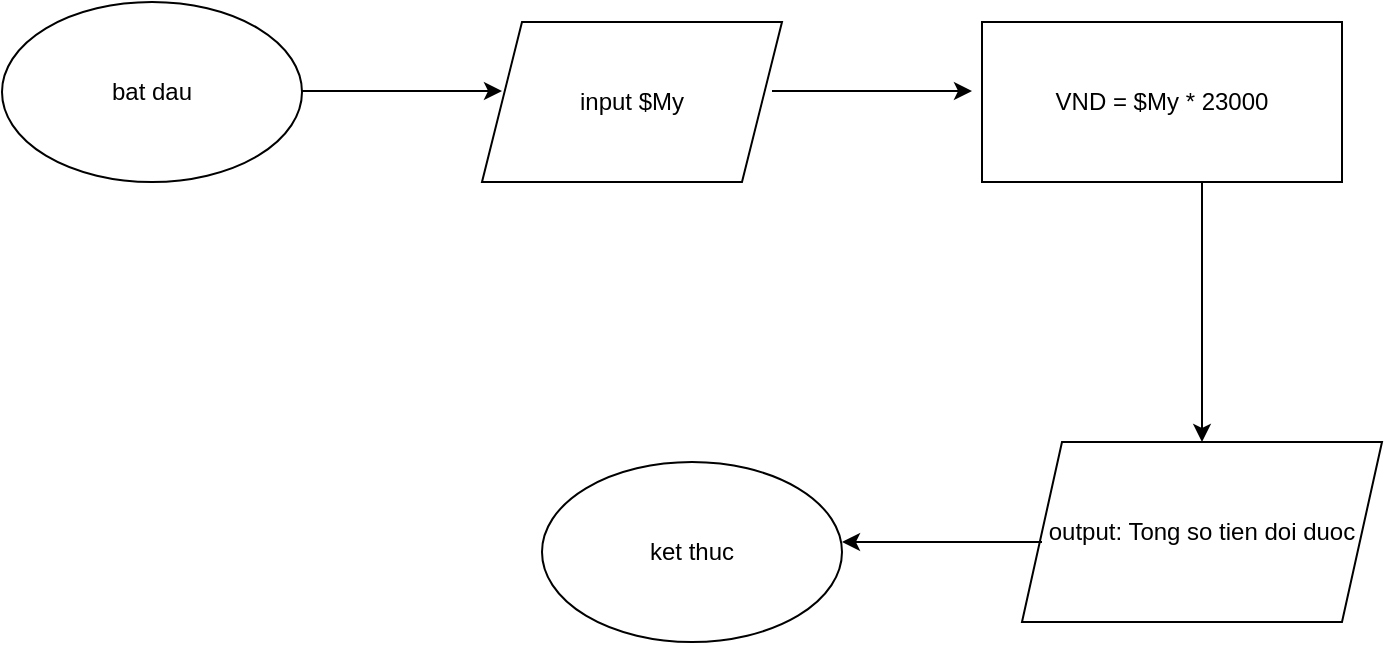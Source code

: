 <mxfile version="15.4.0" type="device"><diagram id="Bzy58sIZGixM9mJAtIOr" name="Page-1"><mxGraphModel dx="1024" dy="592" grid="1" gridSize="10" guides="1" tooltips="1" connect="1" arrows="1" fold="1" page="1" pageScale="1" pageWidth="850" pageHeight="1100" math="0" shadow="0"><root><mxCell id="0"/><mxCell id="1" parent="0"/><mxCell id="LAl9tU2xtQ7IsYcfAusc-1" value="bat dau&lt;br&gt;" style="ellipse;whiteSpace=wrap;html=1;" vertex="1" parent="1"><mxGeometry x="40" y="10" width="150" height="90" as="geometry"/></mxCell><mxCell id="LAl9tU2xtQ7IsYcfAusc-2" value="" style="endArrow=classic;html=1;rounded=0;edgeStyle=orthogonalEdgeStyle;" edge="1" parent="1"><mxGeometry width="50" height="50" relative="1" as="geometry"><mxPoint x="190" y="54.5" as="sourcePoint"/><mxPoint x="290" y="54.5" as="targetPoint"/></mxGeometry></mxCell><mxCell id="LAl9tU2xtQ7IsYcfAusc-3" value="input $My" style="shape=parallelogram;perimeter=parallelogramPerimeter;whiteSpace=wrap;html=1;fixedSize=1;" vertex="1" parent="1"><mxGeometry x="280" y="20" width="150" height="80" as="geometry"/></mxCell><mxCell id="LAl9tU2xtQ7IsYcfAusc-4" value="" style="endArrow=classic;html=1;rounded=0;edgeStyle=orthogonalEdgeStyle;" edge="1" parent="1"><mxGeometry width="50" height="50" relative="1" as="geometry"><mxPoint x="425" y="54.5" as="sourcePoint"/><mxPoint x="525" y="54.5" as="targetPoint"/><Array as="points"><mxPoint x="480" y="55"/><mxPoint x="480" y="55"/></Array></mxGeometry></mxCell><mxCell id="LAl9tU2xtQ7IsYcfAusc-5" value="VND = $My * 23000" style="rounded=0;whiteSpace=wrap;html=1;" vertex="1" parent="1"><mxGeometry x="530" y="20" width="180" height="80" as="geometry"/></mxCell><mxCell id="LAl9tU2xtQ7IsYcfAusc-6" value="" style="endArrow=classic;html=1;rounded=0;edgeStyle=orthogonalEdgeStyle;" edge="1" parent="1"><mxGeometry width="50" height="50" relative="1" as="geometry"><mxPoint x="640" y="100" as="sourcePoint"/><mxPoint x="640" y="230" as="targetPoint"/></mxGeometry></mxCell><mxCell id="LAl9tU2xtQ7IsYcfAusc-7" value="output: Tong so tien doi duoc" style="shape=parallelogram;perimeter=parallelogramPerimeter;whiteSpace=wrap;html=1;fixedSize=1;" vertex="1" parent="1"><mxGeometry x="550" y="230" width="180" height="90" as="geometry"/></mxCell><mxCell id="LAl9tU2xtQ7IsYcfAusc-8" value="" style="endArrow=classic;html=1;rounded=0;edgeStyle=orthogonalEdgeStyle;" edge="1" parent="1"><mxGeometry width="50" height="50" relative="1" as="geometry"><mxPoint x="560" y="280" as="sourcePoint"/><mxPoint x="460" y="280" as="targetPoint"/></mxGeometry></mxCell><mxCell id="LAl9tU2xtQ7IsYcfAusc-9" value="ket thuc&lt;br&gt;" style="ellipse;whiteSpace=wrap;html=1;" vertex="1" parent="1"><mxGeometry x="310" y="240" width="150" height="90" as="geometry"/></mxCell></root></mxGraphModel></diagram></mxfile>